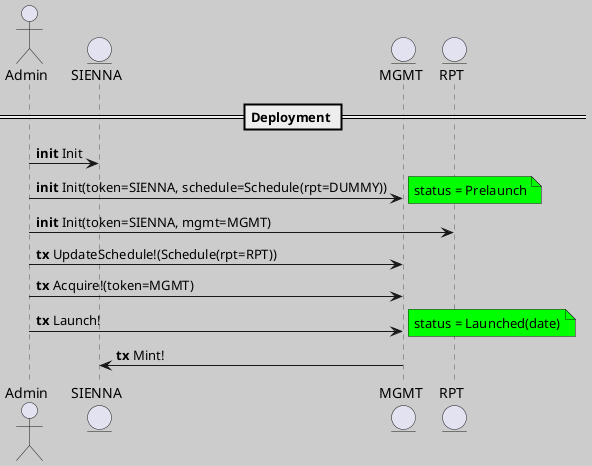 @startuml

skinparam backgroundColor #ccc
skinparam sequence.LifeLineBorderColor #555

actor Admin
entity SIENNA
entity MGMT
entity RPT

== Deployment ==

Admin -> SIENNA : **init** Init
Admin -> MGMT : **init** Init(token=SIENNA, schedule=Schedule(rpt=DUMMY))
note right #00ff00: status = Prelaunch
Admin -> RPT : **init** Init(token=SIENNA, mgmt=MGMT)
Admin -> MGMT : **tx** UpdateSchedule!(Schedule(rpt=RPT))
Admin -> MGMT : **tx** Acquire!(token=MGMT)
Admin -> MGMT : **tx** Launch!
note right #00ff00: status = Launched(date)
MGMT -> SIENNA : **tx** Mint!

@enduml
